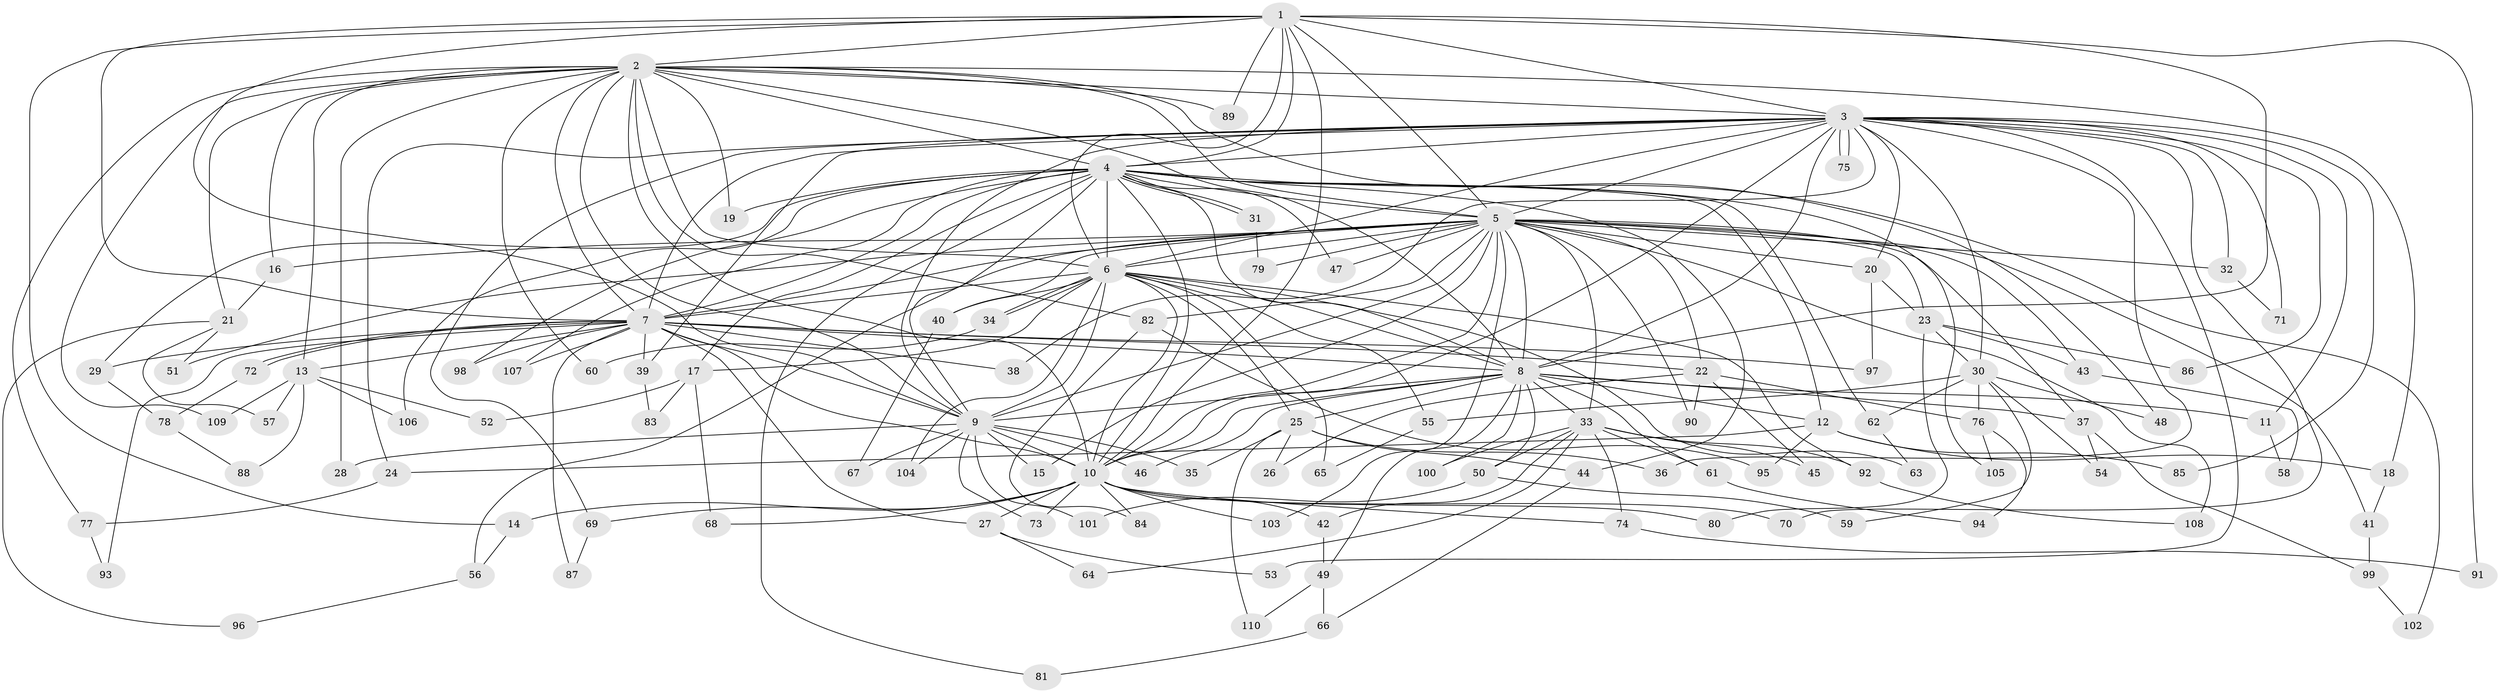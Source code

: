 // Generated by graph-tools (version 1.1) at 2025/25/03/09/25 03:25:36]
// undirected, 110 vertices, 245 edges
graph export_dot {
graph [start="1"]
  node [color=gray90,style=filled];
  1;
  2;
  3;
  4;
  5;
  6;
  7;
  8;
  9;
  10;
  11;
  12;
  13;
  14;
  15;
  16;
  17;
  18;
  19;
  20;
  21;
  22;
  23;
  24;
  25;
  26;
  27;
  28;
  29;
  30;
  31;
  32;
  33;
  34;
  35;
  36;
  37;
  38;
  39;
  40;
  41;
  42;
  43;
  44;
  45;
  46;
  47;
  48;
  49;
  50;
  51;
  52;
  53;
  54;
  55;
  56;
  57;
  58;
  59;
  60;
  61;
  62;
  63;
  64;
  65;
  66;
  67;
  68;
  69;
  70;
  71;
  72;
  73;
  74;
  75;
  76;
  77;
  78;
  79;
  80;
  81;
  82;
  83;
  84;
  85;
  86;
  87;
  88;
  89;
  90;
  91;
  92;
  93;
  94;
  95;
  96;
  97;
  98;
  99;
  100;
  101;
  102;
  103;
  104;
  105;
  106;
  107;
  108;
  109;
  110;
  1 -- 2;
  1 -- 3;
  1 -- 4;
  1 -- 5;
  1 -- 6;
  1 -- 7;
  1 -- 8;
  1 -- 9;
  1 -- 10;
  1 -- 14;
  1 -- 89;
  1 -- 91;
  2 -- 3;
  2 -- 4;
  2 -- 5;
  2 -- 6;
  2 -- 7;
  2 -- 8;
  2 -- 9;
  2 -- 10;
  2 -- 13;
  2 -- 16;
  2 -- 18;
  2 -- 19;
  2 -- 21;
  2 -- 28;
  2 -- 48;
  2 -- 60;
  2 -- 77;
  2 -- 82;
  2 -- 89;
  2 -- 109;
  3 -- 4;
  3 -- 5;
  3 -- 6;
  3 -- 7;
  3 -- 8;
  3 -- 9;
  3 -- 10;
  3 -- 11;
  3 -- 20;
  3 -- 24;
  3 -- 30;
  3 -- 32;
  3 -- 36;
  3 -- 38;
  3 -- 39;
  3 -- 53;
  3 -- 69;
  3 -- 70;
  3 -- 71;
  3 -- 75;
  3 -- 75;
  3 -- 85;
  3 -- 86;
  4 -- 5;
  4 -- 6;
  4 -- 7;
  4 -- 8;
  4 -- 9;
  4 -- 10;
  4 -- 12;
  4 -- 17;
  4 -- 19;
  4 -- 29;
  4 -- 31;
  4 -- 31;
  4 -- 44;
  4 -- 47;
  4 -- 62;
  4 -- 81;
  4 -- 98;
  4 -- 102;
  4 -- 105;
  4 -- 106;
  4 -- 107;
  5 -- 6;
  5 -- 7;
  5 -- 8;
  5 -- 9;
  5 -- 10;
  5 -- 15;
  5 -- 16;
  5 -- 20;
  5 -- 22;
  5 -- 23;
  5 -- 32;
  5 -- 33;
  5 -- 37;
  5 -- 40;
  5 -- 41;
  5 -- 43;
  5 -- 47;
  5 -- 51;
  5 -- 56;
  5 -- 79;
  5 -- 82;
  5 -- 90;
  5 -- 103;
  5 -- 108;
  6 -- 7;
  6 -- 8;
  6 -- 9;
  6 -- 10;
  6 -- 17;
  6 -- 25;
  6 -- 34;
  6 -- 34;
  6 -- 40;
  6 -- 55;
  6 -- 63;
  6 -- 65;
  6 -- 92;
  6 -- 104;
  7 -- 8;
  7 -- 9;
  7 -- 10;
  7 -- 13;
  7 -- 22;
  7 -- 27;
  7 -- 29;
  7 -- 38;
  7 -- 39;
  7 -- 72;
  7 -- 72;
  7 -- 87;
  7 -- 93;
  7 -- 97;
  7 -- 98;
  7 -- 107;
  8 -- 9;
  8 -- 10;
  8 -- 11;
  8 -- 12;
  8 -- 25;
  8 -- 33;
  8 -- 37;
  8 -- 46;
  8 -- 49;
  8 -- 50;
  8 -- 61;
  8 -- 100;
  9 -- 10;
  9 -- 15;
  9 -- 28;
  9 -- 35;
  9 -- 46;
  9 -- 67;
  9 -- 73;
  9 -- 101;
  9 -- 104;
  10 -- 14;
  10 -- 27;
  10 -- 42;
  10 -- 68;
  10 -- 69;
  10 -- 70;
  10 -- 73;
  10 -- 74;
  10 -- 80;
  10 -- 84;
  10 -- 103;
  11 -- 58;
  12 -- 18;
  12 -- 24;
  12 -- 85;
  12 -- 95;
  13 -- 52;
  13 -- 57;
  13 -- 88;
  13 -- 106;
  13 -- 109;
  14 -- 56;
  16 -- 21;
  17 -- 52;
  17 -- 68;
  17 -- 83;
  18 -- 41;
  20 -- 23;
  20 -- 97;
  21 -- 51;
  21 -- 57;
  21 -- 96;
  22 -- 26;
  22 -- 45;
  22 -- 76;
  22 -- 90;
  23 -- 30;
  23 -- 43;
  23 -- 80;
  23 -- 86;
  24 -- 77;
  25 -- 26;
  25 -- 35;
  25 -- 36;
  25 -- 44;
  25 -- 110;
  27 -- 53;
  27 -- 64;
  29 -- 78;
  30 -- 48;
  30 -- 54;
  30 -- 55;
  30 -- 59;
  30 -- 62;
  30 -- 76;
  31 -- 79;
  32 -- 71;
  33 -- 42;
  33 -- 45;
  33 -- 50;
  33 -- 61;
  33 -- 64;
  33 -- 74;
  33 -- 92;
  33 -- 100;
  34 -- 60;
  37 -- 54;
  37 -- 99;
  39 -- 83;
  40 -- 67;
  41 -- 99;
  42 -- 49;
  43 -- 58;
  44 -- 66;
  49 -- 66;
  49 -- 110;
  50 -- 59;
  50 -- 101;
  55 -- 65;
  56 -- 96;
  61 -- 94;
  62 -- 63;
  66 -- 81;
  69 -- 87;
  72 -- 78;
  74 -- 91;
  76 -- 94;
  76 -- 105;
  77 -- 93;
  78 -- 88;
  82 -- 84;
  82 -- 95;
  92 -- 108;
  99 -- 102;
}
